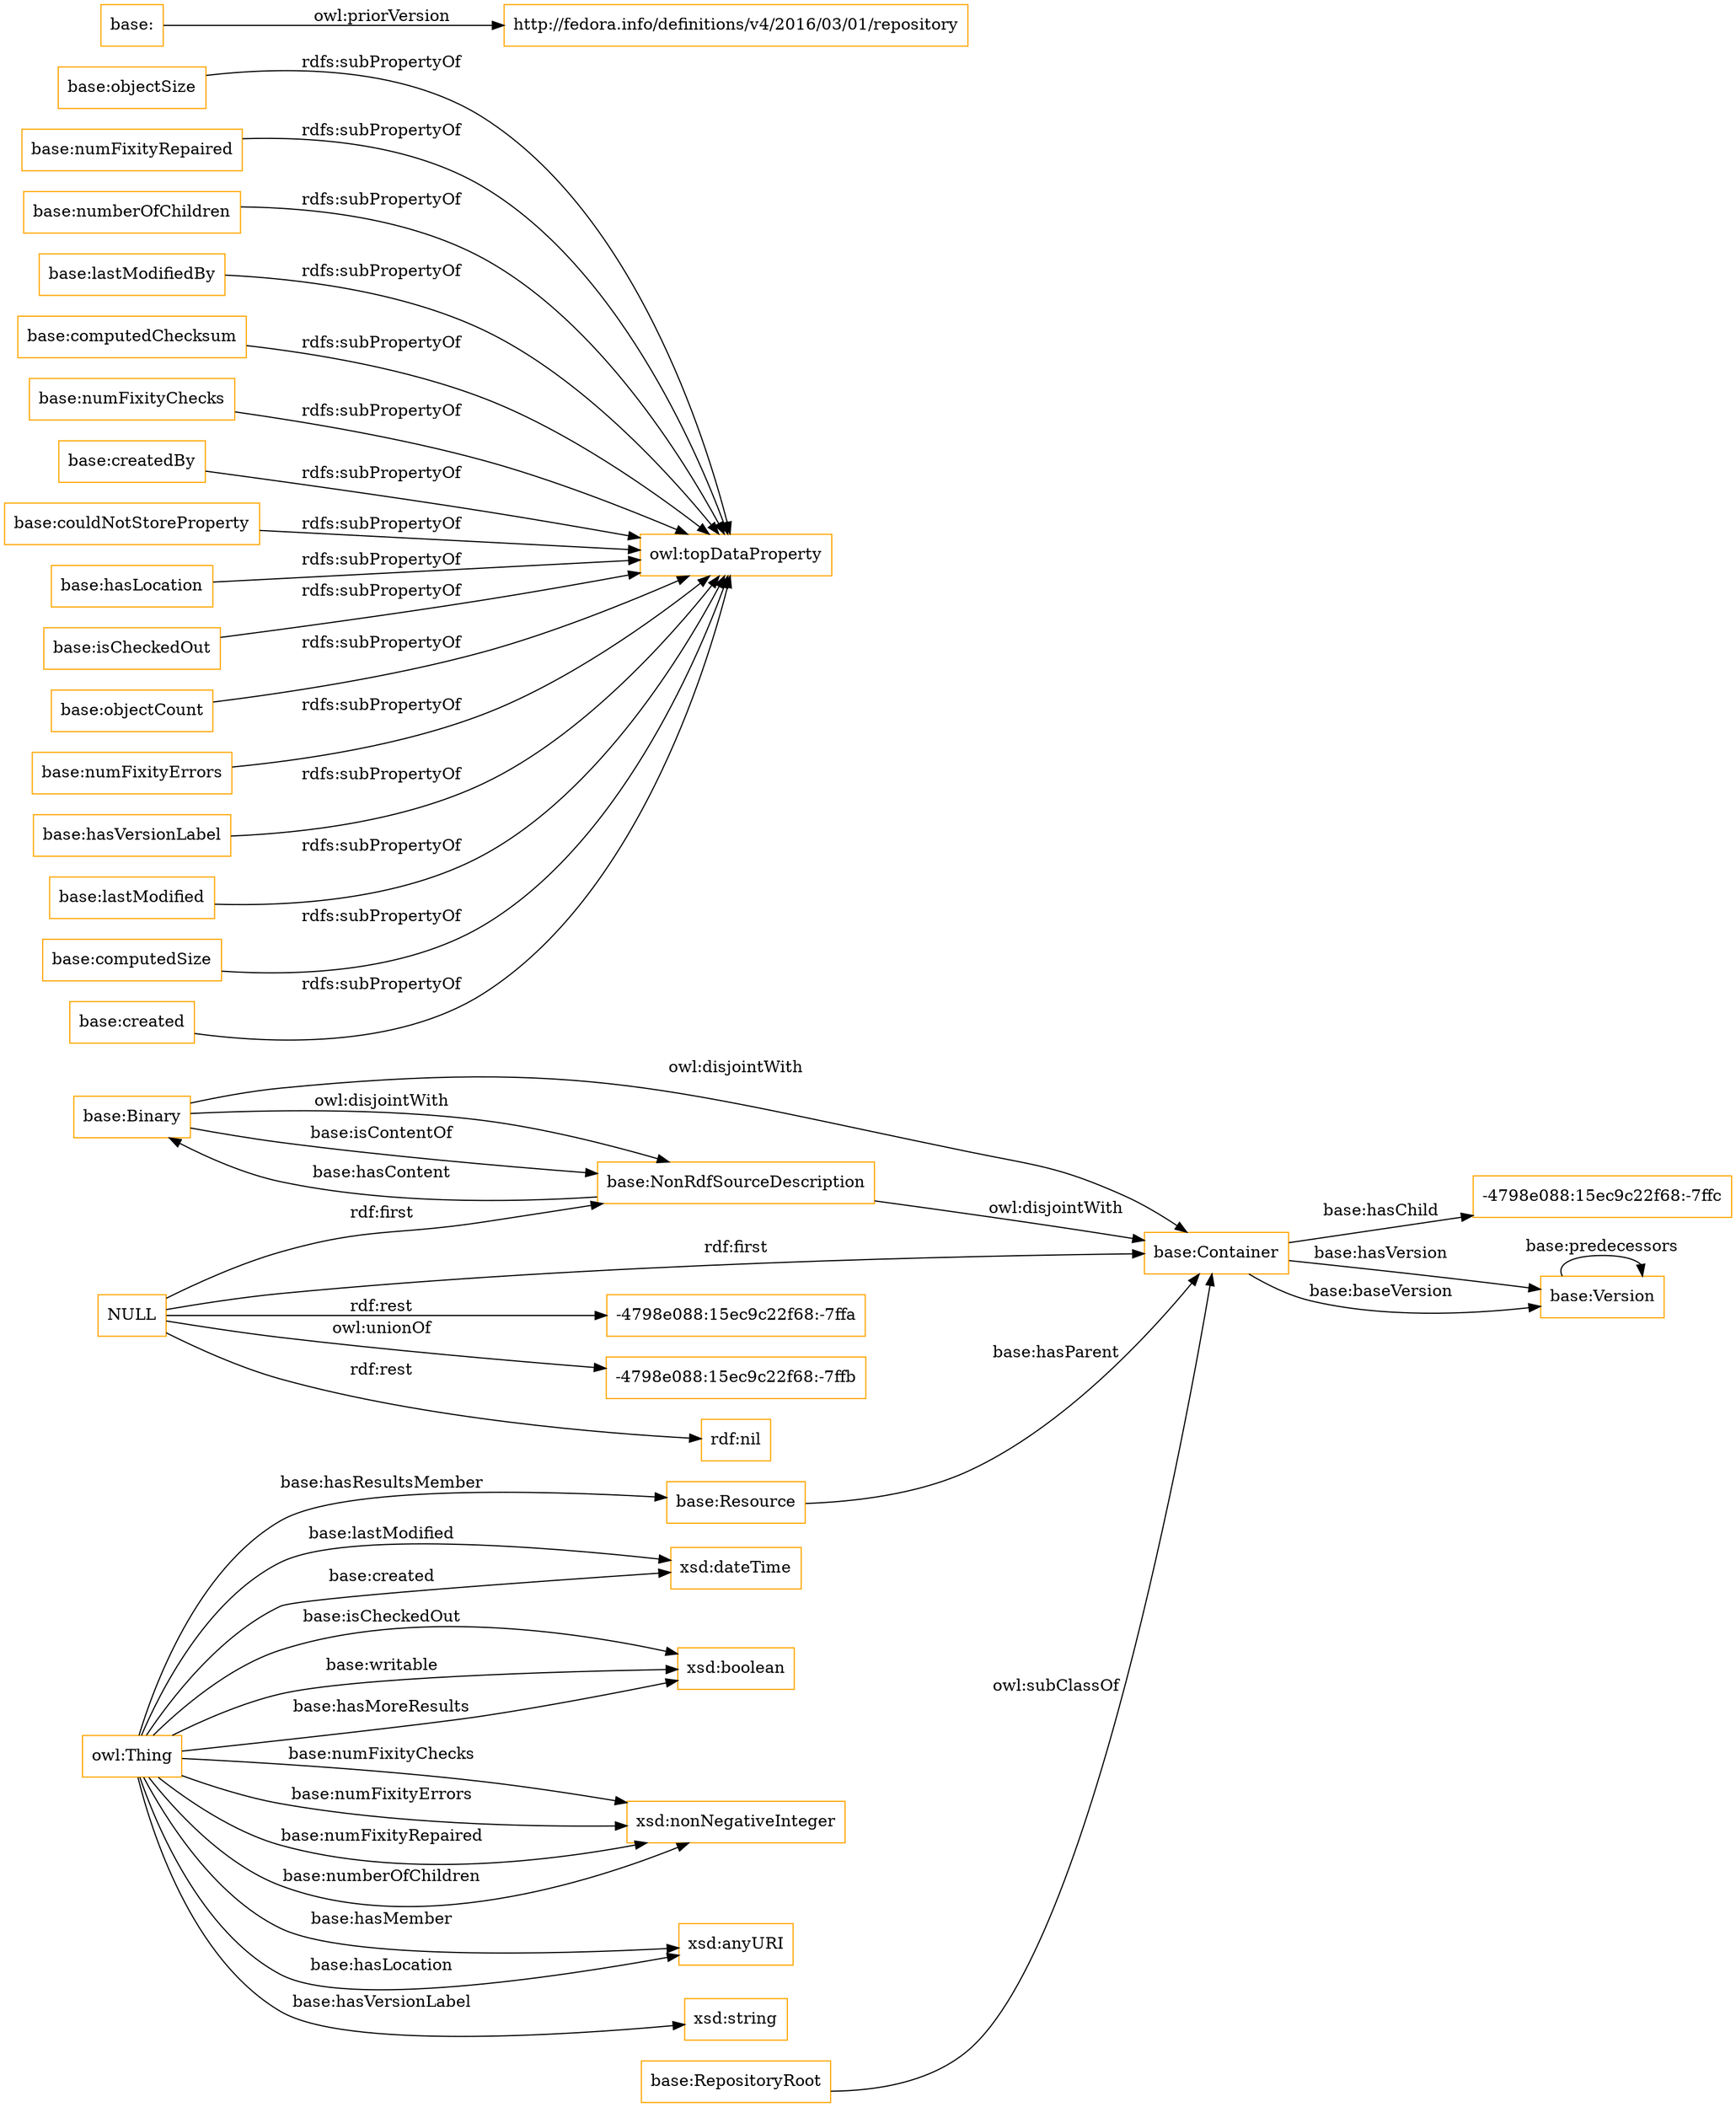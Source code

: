 digraph ar2dtool_diagram { 
rankdir=LR;
size="1501"
node [shape = rectangle, color="orange"]; "base:Container" "base:Binary" "-4798e088:15ec9c22f68:-7ffc" "base:Resource" "base:Version" "base:NonRdfSourceDescription" "base:RepositoryRoot" ; /*classes style*/
	"NULL" -> "-4798e088:15ec9c22f68:-7ffa" [ label = "rdf:rest" ];
	"NULL" -> "base:NonRdfSourceDescription" [ label = "rdf:first" ];
	"NULL" -> "-4798e088:15ec9c22f68:-7ffb" [ label = "owl:unionOf" ];
	"NULL" -> "rdf:nil" [ label = "rdf:rest" ];
	"NULL" -> "base:Container" [ label = "rdf:first" ];
	"base:objectSize" -> "owl:topDataProperty" [ label = "rdfs:subPropertyOf" ];
	"base:numFixityRepaired" -> "owl:topDataProperty" [ label = "rdfs:subPropertyOf" ];
	"base:numberOfChildren" -> "owl:topDataProperty" [ label = "rdfs:subPropertyOf" ];
	"base:lastModifiedBy" -> "owl:topDataProperty" [ label = "rdfs:subPropertyOf" ];
	"base:computedChecksum" -> "owl:topDataProperty" [ label = "rdfs:subPropertyOf" ];
	"base:numFixityChecks" -> "owl:topDataProperty" [ label = "rdfs:subPropertyOf" ];
	"base:createdBy" -> "owl:topDataProperty" [ label = "rdfs:subPropertyOf" ];
	"base:couldNotStoreProperty" -> "owl:topDataProperty" [ label = "rdfs:subPropertyOf" ];
	"base:hasLocation" -> "owl:topDataProperty" [ label = "rdfs:subPropertyOf" ];
	"base:isCheckedOut" -> "owl:topDataProperty" [ label = "rdfs:subPropertyOf" ];
	"base:objectCount" -> "owl:topDataProperty" [ label = "rdfs:subPropertyOf" ];
	"base:numFixityErrors" -> "owl:topDataProperty" [ label = "rdfs:subPropertyOf" ];
	"base:hasVersionLabel" -> "owl:topDataProperty" [ label = "rdfs:subPropertyOf" ];
	"base:Binary" -> "base:Container" [ label = "owl:disjointWith" ];
	"base:Binary" -> "base:NonRdfSourceDescription" [ label = "owl:disjointWith" ];
	"base:NonRdfSourceDescription" -> "base:Container" [ label = "owl:disjointWith" ];
	"base:lastModified" -> "owl:topDataProperty" [ label = "rdfs:subPropertyOf" ];
	"base:computedSize" -> "owl:topDataProperty" [ label = "rdfs:subPropertyOf" ];
	"base:" -> "http://fedora.info/definitions/v4/2016/03/01/repository" [ label = "owl:priorVersion" ];
	"base:created" -> "owl:topDataProperty" [ label = "rdfs:subPropertyOf" ];
	"base:RepositoryRoot" -> "base:Container" [ label = "owl:subClassOf" ];
	"owl:Thing" -> "xsd:dateTime" [ label = "base:lastModified" ];
	"base:NonRdfSourceDescription" -> "base:Binary" [ label = "base:hasContent" ];
	"owl:Thing" -> "xsd:boolean" [ label = "base:isCheckedOut" ];
	"base:Version" -> "base:Version" [ label = "base:predecessors" ];
	"base:Container" -> "base:Version" [ label = "base:hasVersion" ];
	"owl:Thing" -> "xsd:boolean" [ label = "base:writable" ];
	"owl:Thing" -> "xsd:nonNegativeInteger" [ label = "base:numFixityChecks" ];
	"owl:Thing" -> "xsd:anyURI" [ label = "base:hasMember" ];
	"owl:Thing" -> "xsd:nonNegativeInteger" [ label = "base:numFixityErrors" ];
	"base:Container" -> "-4798e088:15ec9c22f68:-7ffc" [ label = "base:hasChild" ];
	"base:Resource" -> "base:Container" [ label = "base:hasParent" ];
	"owl:Thing" -> "xsd:boolean" [ label = "base:hasMoreResults" ];
	"base:Binary" -> "base:NonRdfSourceDescription" [ label = "base:isContentOf" ];
	"owl:Thing" -> "base:Resource" [ label = "base:hasResultsMember" ];
	"owl:Thing" -> "xsd:anyURI" [ label = "base:hasLocation" ];
	"owl:Thing" -> "xsd:dateTime" [ label = "base:created" ];
	"owl:Thing" -> "xsd:nonNegativeInteger" [ label = "base:numFixityRepaired" ];
	"owl:Thing" -> "xsd:string" [ label = "base:hasVersionLabel" ];
	"owl:Thing" -> "xsd:nonNegativeInteger" [ label = "base:numberOfChildren" ];
	"base:Container" -> "base:Version" [ label = "base:baseVersion" ];

}
